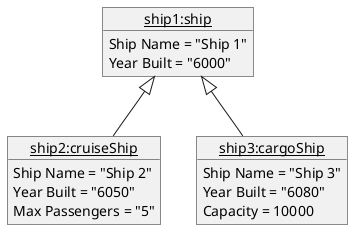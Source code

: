 @startuml
'https://plantuml.com/object-diagram

object "<u>ship1:ship</u>" as ship0{
    Ship Name = "Ship 1"
    Year Built = "6000"
}

object "<u>ship2:cruiseShip</u>" as ship1{
    Ship Name = "Ship 2"
    Year Built = "6050"
    Max Passengers = "5"
}

object "<u>ship3:cargoShip</u>" as ship2{
    Ship Name = "Ship 3"
    Year Built = "6080"
    Capacity = 10000
}

ship0 <|-- ship1
ship0 <|-- ship2

@enduml
